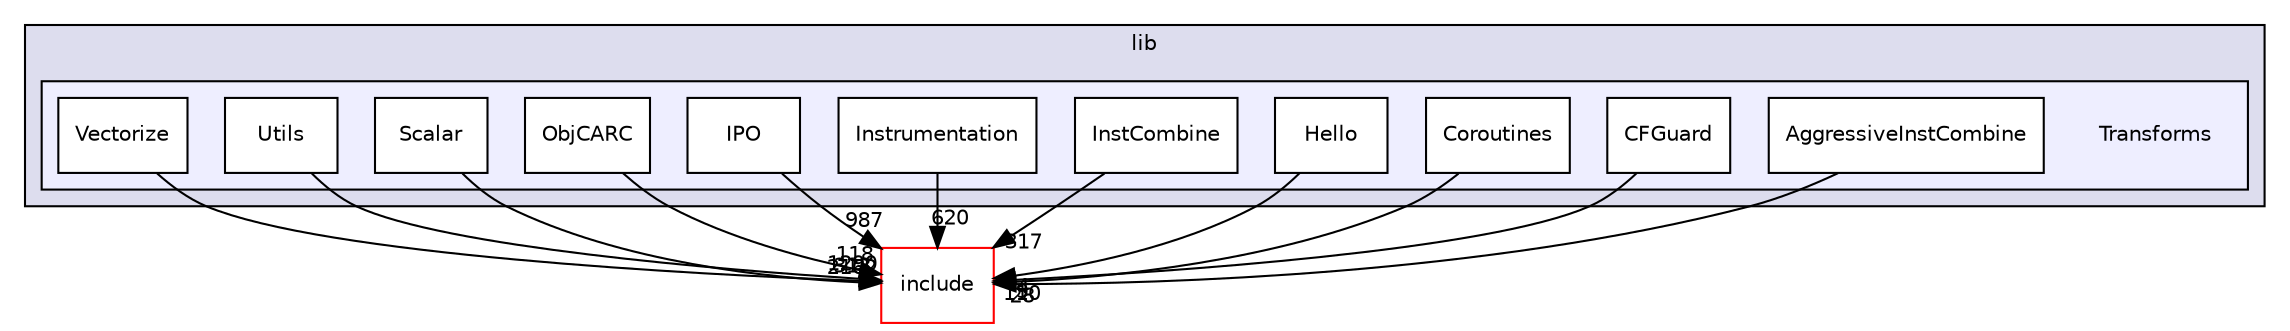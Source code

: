 digraph "lib/Transforms" {
  bgcolor=transparent;
  compound=true
  node [ fontsize="10", fontname="Helvetica"];
  edge [ labelfontsize="10", labelfontname="Helvetica"];
  subgraph clusterdir_97aefd0d527b934f1d99a682da8fe6a9 {
    graph [ bgcolor="#ddddee", pencolor="black", label="lib" fontname="Helvetica", fontsize="10", URL="dir_97aefd0d527b934f1d99a682da8fe6a9.html"]
  subgraph clusterdir_a72932e0778af28115095468f6286ff8 {
    graph [ bgcolor="#eeeeff", pencolor="black", label="" URL="dir_a72932e0778af28115095468f6286ff8.html"];
    dir_a72932e0778af28115095468f6286ff8 [shape=plaintext label="Transforms"];
    dir_cfe1622bddfa38841ba04f1042c610fd [shape=box label="AggressiveInstCombine" color="black" fillcolor="white" style="filled" URL="dir_cfe1622bddfa38841ba04f1042c610fd.html"];
    dir_8a2d044734c56221d68e752cf20ecd71 [shape=box label="CFGuard" color="black" fillcolor="white" style="filled" URL="dir_8a2d044734c56221d68e752cf20ecd71.html"];
    dir_41b0844b37bf482660c9a400b410eb70 [shape=box label="Coroutines" color="black" fillcolor="white" style="filled" URL="dir_41b0844b37bf482660c9a400b410eb70.html"];
    dir_5a6a9db1ec114c9e5c1630462c36bc97 [shape=box label="Hello" color="black" fillcolor="white" style="filled" URL="dir_5a6a9db1ec114c9e5c1630462c36bc97.html"];
    dir_99567d9c0c7f3685f25b19ecc341a865 [shape=box label="InstCombine" color="black" fillcolor="white" style="filled" URL="dir_99567d9c0c7f3685f25b19ecc341a865.html"];
    dir_f844fca3b2393802daa002d01dc8623e [shape=box label="Instrumentation" color="black" fillcolor="white" style="filled" URL="dir_f844fca3b2393802daa002d01dc8623e.html"];
    dir_13abb262e9c52ddea8d07639819afd6c [shape=box label="IPO" color="black" fillcolor="white" style="filled" URL="dir_13abb262e9c52ddea8d07639819afd6c.html"];
    dir_296957ed9f72a005efdf3fbc578416d5 [shape=box label="ObjCARC" color="black" fillcolor="white" style="filled" URL="dir_296957ed9f72a005efdf3fbc578416d5.html"];
    dir_e6e1f1f37d351595fa984b942927b205 [shape=box label="Scalar" color="black" fillcolor="white" style="filled" URL="dir_e6e1f1f37d351595fa984b942927b205.html"];
    dir_f75c00afeb315f44d76556a7c675e6e8 [shape=box label="Utils" color="black" fillcolor="white" style="filled" URL="dir_f75c00afeb315f44d76556a7c675e6e8.html"];
    dir_acb975f027bc8cf760392318543d920a [shape=box label="Vectorize" color="black" fillcolor="white" style="filled" URL="dir_acb975f027bc8cf760392318543d920a.html"];
  }
  }
  dir_d44c64559bbebec7f509842c48db8b23 [shape=box label="include" color="red" URL="dir_d44c64559bbebec7f509842c48db8b23.html"];
  dir_99567d9c0c7f3685f25b19ecc341a865->dir_d44c64559bbebec7f509842c48db8b23 [headlabel="317", labeldistance=1.5 headhref="dir_000234_000001.html"];
  dir_41b0844b37bf482660c9a400b410eb70->dir_d44c64559bbebec7f509842c48db8b23 [headlabel="110", labeldistance=1.5 headhref="dir_000232_000001.html"];
  dir_e6e1f1f37d351595fa984b942927b205->dir_d44c64559bbebec7f509842c48db8b23 [headlabel="2162", labeldistance=1.5 headhref="dir_000238_000001.html"];
  dir_13abb262e9c52ddea8d07639819afd6c->dir_d44c64559bbebec7f509842c48db8b23 [headlabel="987", labeldistance=1.5 headhref="dir_000236_000001.html"];
  dir_f75c00afeb315f44d76556a7c675e6e8->dir_d44c64559bbebec7f509842c48db8b23 [headlabel="1290", labeldistance=1.5 headhref="dir_000239_000001.html"];
  dir_f844fca3b2393802daa002d01dc8623e->dir_d44c64559bbebec7f509842c48db8b23 [headlabel="620", labeldistance=1.5 headhref="dir_000235_000001.html"];
  dir_acb975f027bc8cf760392318543d920a->dir_d44c64559bbebec7f509842c48db8b23 [headlabel="313", labeldistance=1.5 headhref="dir_000240_000001.html"];
  dir_cfe1622bddfa38841ba04f1042c610fd->dir_d44c64559bbebec7f509842c48db8b23 [headlabel="28", labeldistance=1.5 headhref="dir_000230_000001.html"];
  dir_296957ed9f72a005efdf3fbc578416d5->dir_d44c64559bbebec7f509842c48db8b23 [headlabel="118", labeldistance=1.5 headhref="dir_000237_000001.html"];
  dir_8a2d044734c56221d68e752cf20ecd71->dir_d44c64559bbebec7f509842c48db8b23 [headlabel="9", labeldistance=1.5 headhref="dir_000231_000001.html"];
  dir_5a6a9db1ec114c9e5c1630462c36bc97->dir_d44c64559bbebec7f509842c48db8b23 [headlabel="4", labeldistance=1.5 headhref="dir_000233_000001.html"];
}
